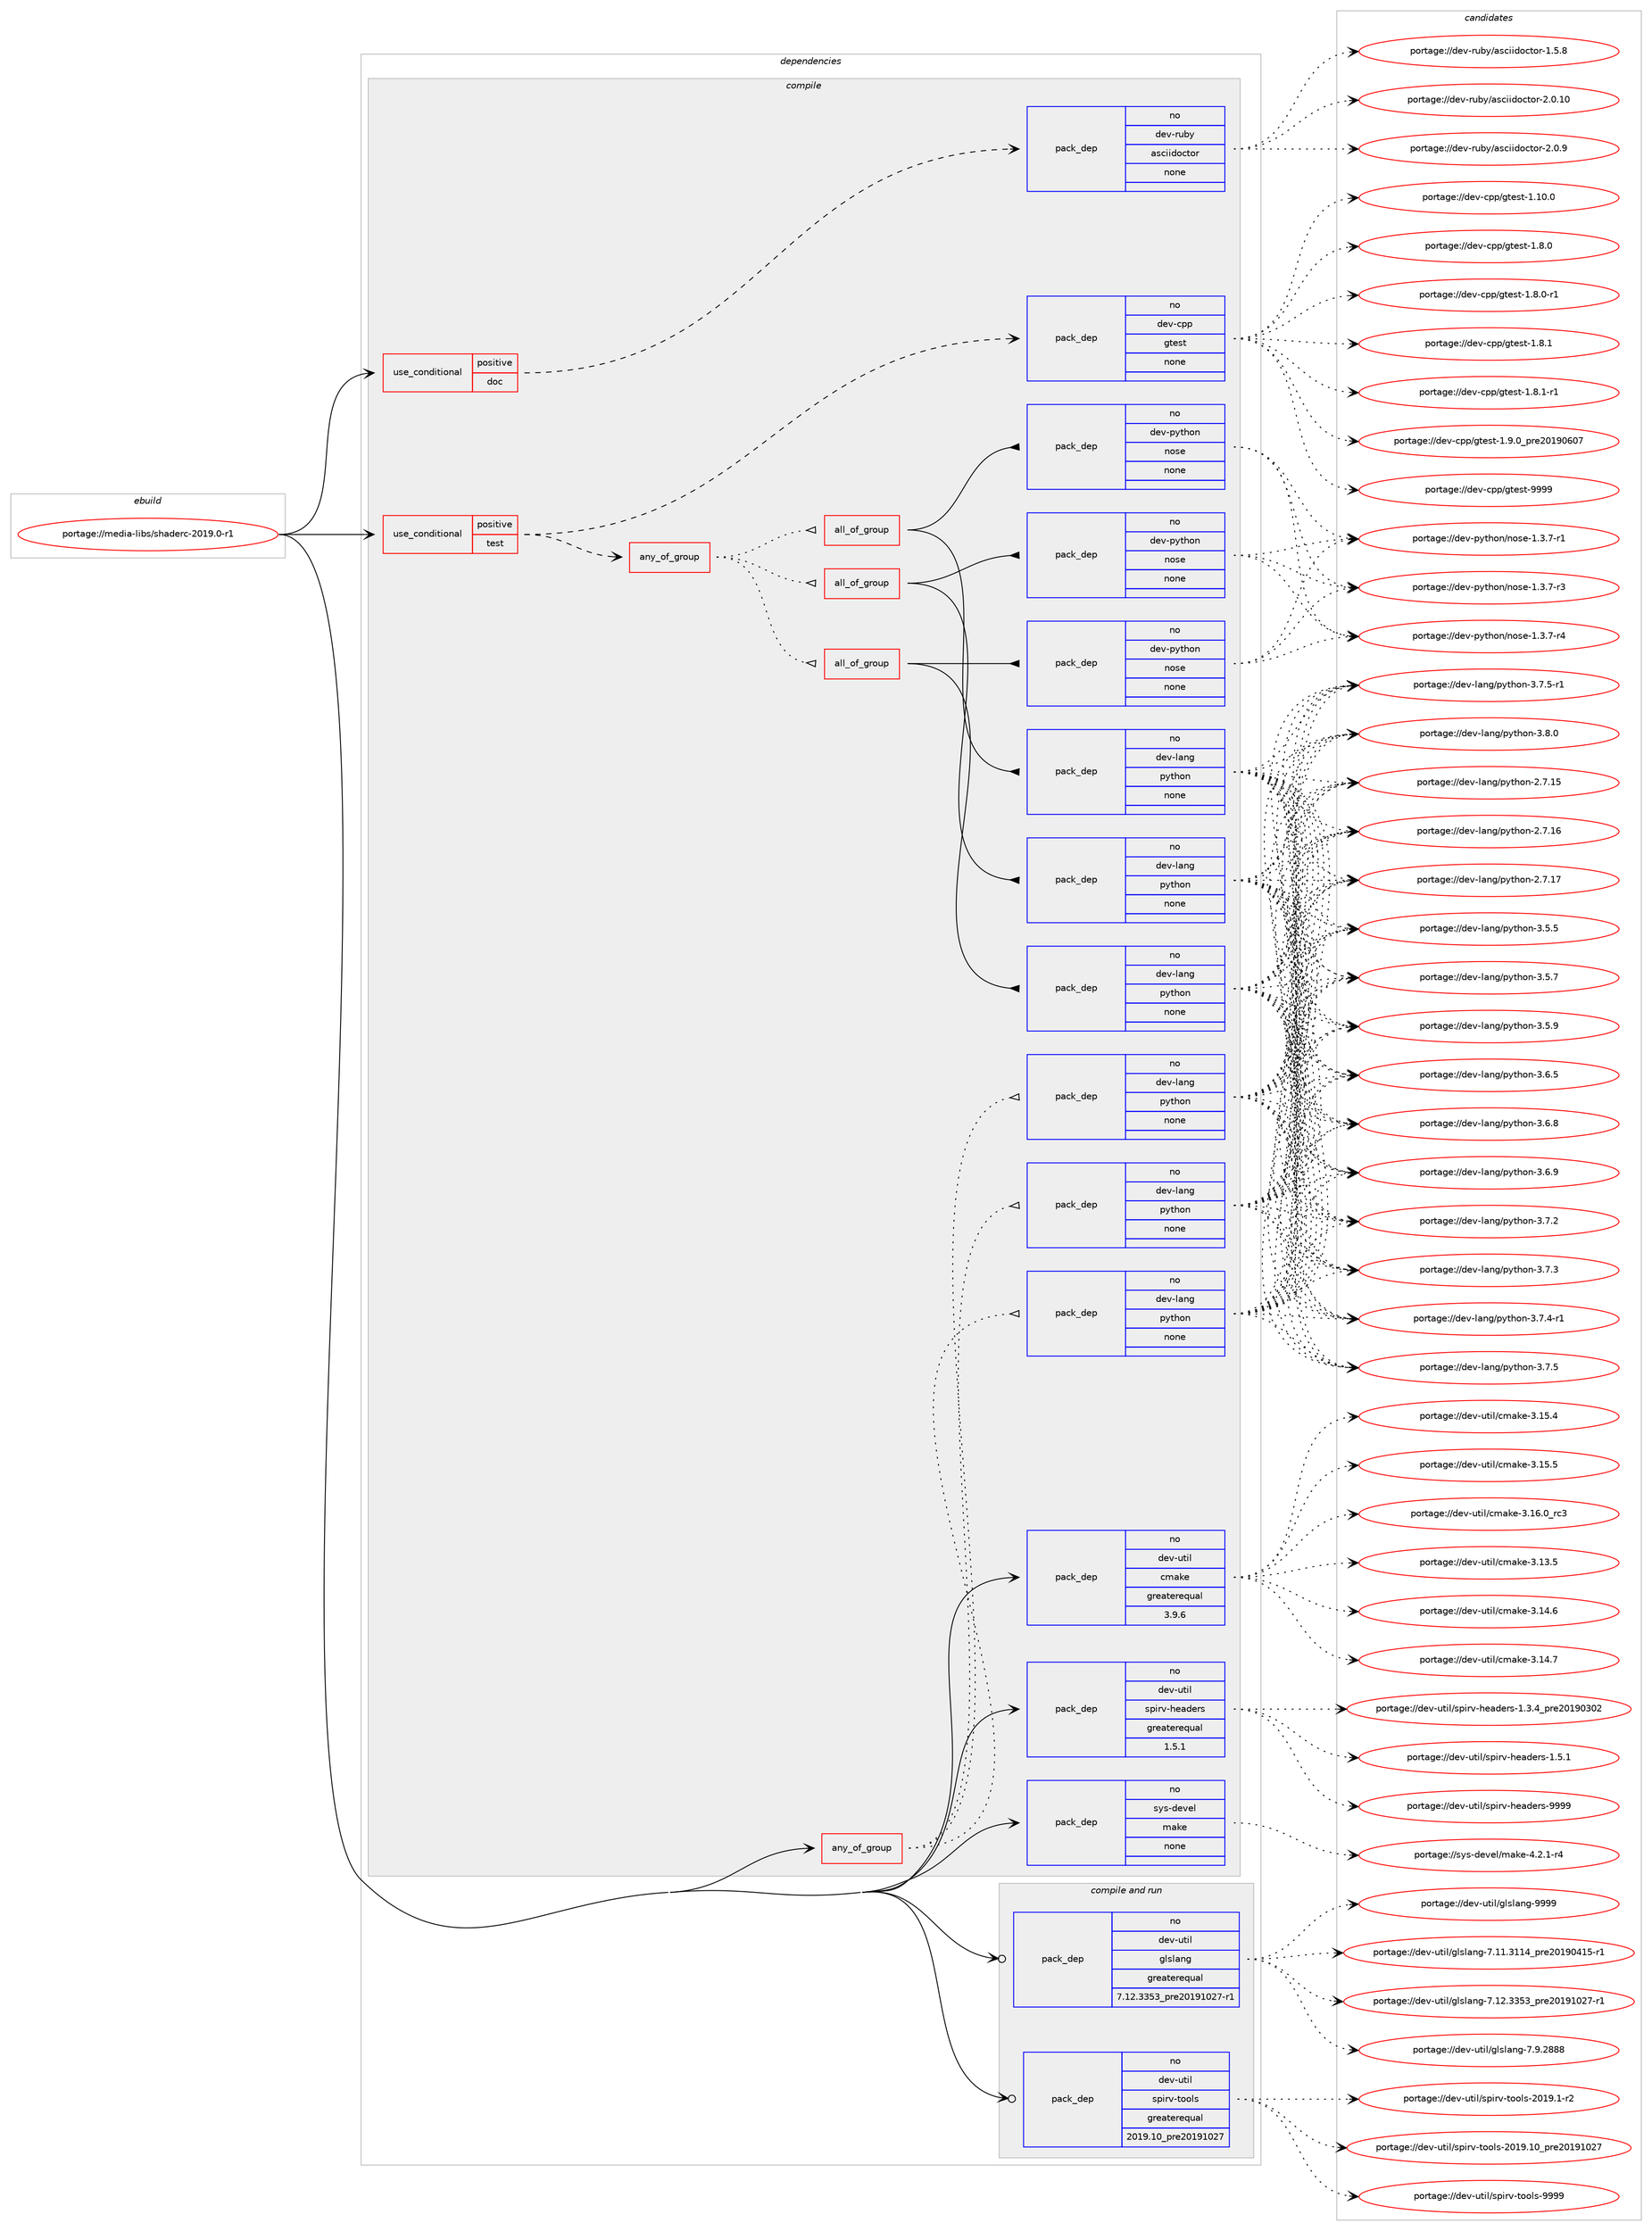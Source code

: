 digraph prolog {

# *************
# Graph options
# *************

newrank=true;
concentrate=true;
compound=true;
graph [rankdir=LR,fontname=Helvetica,fontsize=10,ranksep=1.5];#, ranksep=2.5, nodesep=0.2];
edge  [arrowhead=vee];
node  [fontname=Helvetica,fontsize=10];

# **********
# The ebuild
# **********

subgraph cluster_leftcol {
color=gray;
rank=same;
label=<<i>ebuild</i>>;
id [label="portage://media-libs/shaderc-2019.0-r1", color=red, width=4, href="../media-libs/shaderc-2019.0-r1.svg"];
}

# ****************
# The dependencies
# ****************

subgraph cluster_midcol {
color=gray;
label=<<i>dependencies</i>>;
subgraph cluster_compile {
fillcolor="#eeeeee";
style=filled;
label=<<i>compile</i>>;
subgraph any5201 {
dependency324483 [label=<<TABLE BORDER="0" CELLBORDER="1" CELLSPACING="0" CELLPADDING="4"><TR><TD CELLPADDING="10">any_of_group</TD></TR></TABLE>>, shape=none, color=red];subgraph pack238019 {
dependency324484 [label=<<TABLE BORDER="0" CELLBORDER="1" CELLSPACING="0" CELLPADDING="4" WIDTH="220"><TR><TD ROWSPAN="6" CELLPADDING="30">pack_dep</TD></TR><TR><TD WIDTH="110">no</TD></TR><TR><TD>dev-lang</TD></TR><TR><TD>python</TD></TR><TR><TD>none</TD></TR><TR><TD></TD></TR></TABLE>>, shape=none, color=blue];
}
dependency324483:e -> dependency324484:w [weight=20,style="dotted",arrowhead="oinv"];
subgraph pack238020 {
dependency324485 [label=<<TABLE BORDER="0" CELLBORDER="1" CELLSPACING="0" CELLPADDING="4" WIDTH="220"><TR><TD ROWSPAN="6" CELLPADDING="30">pack_dep</TD></TR><TR><TD WIDTH="110">no</TD></TR><TR><TD>dev-lang</TD></TR><TR><TD>python</TD></TR><TR><TD>none</TD></TR><TR><TD></TD></TR></TABLE>>, shape=none, color=blue];
}
dependency324483:e -> dependency324485:w [weight=20,style="dotted",arrowhead="oinv"];
subgraph pack238021 {
dependency324486 [label=<<TABLE BORDER="0" CELLBORDER="1" CELLSPACING="0" CELLPADDING="4" WIDTH="220"><TR><TD ROWSPAN="6" CELLPADDING="30">pack_dep</TD></TR><TR><TD WIDTH="110">no</TD></TR><TR><TD>dev-lang</TD></TR><TR><TD>python</TD></TR><TR><TD>none</TD></TR><TR><TD></TD></TR></TABLE>>, shape=none, color=blue];
}
dependency324483:e -> dependency324486:w [weight=20,style="dotted",arrowhead="oinv"];
}
id:e -> dependency324483:w [weight=20,style="solid",arrowhead="vee"];
subgraph cond81128 {
dependency324487 [label=<<TABLE BORDER="0" CELLBORDER="1" CELLSPACING="0" CELLPADDING="4"><TR><TD ROWSPAN="3" CELLPADDING="10">use_conditional</TD></TR><TR><TD>positive</TD></TR><TR><TD>doc</TD></TR></TABLE>>, shape=none, color=red];
subgraph pack238022 {
dependency324488 [label=<<TABLE BORDER="0" CELLBORDER="1" CELLSPACING="0" CELLPADDING="4" WIDTH="220"><TR><TD ROWSPAN="6" CELLPADDING="30">pack_dep</TD></TR><TR><TD WIDTH="110">no</TD></TR><TR><TD>dev-ruby</TD></TR><TR><TD>asciidoctor</TD></TR><TR><TD>none</TD></TR><TR><TD></TD></TR></TABLE>>, shape=none, color=blue];
}
dependency324487:e -> dependency324488:w [weight=20,style="dashed",arrowhead="vee"];
}
id:e -> dependency324487:w [weight=20,style="solid",arrowhead="vee"];
subgraph cond81129 {
dependency324489 [label=<<TABLE BORDER="0" CELLBORDER="1" CELLSPACING="0" CELLPADDING="4"><TR><TD ROWSPAN="3" CELLPADDING="10">use_conditional</TD></TR><TR><TD>positive</TD></TR><TR><TD>test</TD></TR></TABLE>>, shape=none, color=red];
subgraph pack238023 {
dependency324490 [label=<<TABLE BORDER="0" CELLBORDER="1" CELLSPACING="0" CELLPADDING="4" WIDTH="220"><TR><TD ROWSPAN="6" CELLPADDING="30">pack_dep</TD></TR><TR><TD WIDTH="110">no</TD></TR><TR><TD>dev-cpp</TD></TR><TR><TD>gtest</TD></TR><TR><TD>none</TD></TR><TR><TD></TD></TR></TABLE>>, shape=none, color=blue];
}
dependency324489:e -> dependency324490:w [weight=20,style="dashed",arrowhead="vee"];
subgraph any5202 {
dependency324491 [label=<<TABLE BORDER="0" CELLBORDER="1" CELLSPACING="0" CELLPADDING="4"><TR><TD CELLPADDING="10">any_of_group</TD></TR></TABLE>>, shape=none, color=red];subgraph all138 {
dependency324492 [label=<<TABLE BORDER="0" CELLBORDER="1" CELLSPACING="0" CELLPADDING="4"><TR><TD CELLPADDING="10">all_of_group</TD></TR></TABLE>>, shape=none, color=red];subgraph pack238024 {
dependency324493 [label=<<TABLE BORDER="0" CELLBORDER="1" CELLSPACING="0" CELLPADDING="4" WIDTH="220"><TR><TD ROWSPAN="6" CELLPADDING="30">pack_dep</TD></TR><TR><TD WIDTH="110">no</TD></TR><TR><TD>dev-lang</TD></TR><TR><TD>python</TD></TR><TR><TD>none</TD></TR><TR><TD></TD></TR></TABLE>>, shape=none, color=blue];
}
dependency324492:e -> dependency324493:w [weight=20,style="solid",arrowhead="inv"];
subgraph pack238025 {
dependency324494 [label=<<TABLE BORDER="0" CELLBORDER="1" CELLSPACING="0" CELLPADDING="4" WIDTH="220"><TR><TD ROWSPAN="6" CELLPADDING="30">pack_dep</TD></TR><TR><TD WIDTH="110">no</TD></TR><TR><TD>dev-python</TD></TR><TR><TD>nose</TD></TR><TR><TD>none</TD></TR><TR><TD></TD></TR></TABLE>>, shape=none, color=blue];
}
dependency324492:e -> dependency324494:w [weight=20,style="solid",arrowhead="inv"];
}
dependency324491:e -> dependency324492:w [weight=20,style="dotted",arrowhead="oinv"];
subgraph all139 {
dependency324495 [label=<<TABLE BORDER="0" CELLBORDER="1" CELLSPACING="0" CELLPADDING="4"><TR><TD CELLPADDING="10">all_of_group</TD></TR></TABLE>>, shape=none, color=red];subgraph pack238026 {
dependency324496 [label=<<TABLE BORDER="0" CELLBORDER="1" CELLSPACING="0" CELLPADDING="4" WIDTH="220"><TR><TD ROWSPAN="6" CELLPADDING="30">pack_dep</TD></TR><TR><TD WIDTH="110">no</TD></TR><TR><TD>dev-lang</TD></TR><TR><TD>python</TD></TR><TR><TD>none</TD></TR><TR><TD></TD></TR></TABLE>>, shape=none, color=blue];
}
dependency324495:e -> dependency324496:w [weight=20,style="solid",arrowhead="inv"];
subgraph pack238027 {
dependency324497 [label=<<TABLE BORDER="0" CELLBORDER="1" CELLSPACING="0" CELLPADDING="4" WIDTH="220"><TR><TD ROWSPAN="6" CELLPADDING="30">pack_dep</TD></TR><TR><TD WIDTH="110">no</TD></TR><TR><TD>dev-python</TD></TR><TR><TD>nose</TD></TR><TR><TD>none</TD></TR><TR><TD></TD></TR></TABLE>>, shape=none, color=blue];
}
dependency324495:e -> dependency324497:w [weight=20,style="solid",arrowhead="inv"];
}
dependency324491:e -> dependency324495:w [weight=20,style="dotted",arrowhead="oinv"];
subgraph all140 {
dependency324498 [label=<<TABLE BORDER="0" CELLBORDER="1" CELLSPACING="0" CELLPADDING="4"><TR><TD CELLPADDING="10">all_of_group</TD></TR></TABLE>>, shape=none, color=red];subgraph pack238028 {
dependency324499 [label=<<TABLE BORDER="0" CELLBORDER="1" CELLSPACING="0" CELLPADDING="4" WIDTH="220"><TR><TD ROWSPAN="6" CELLPADDING="30">pack_dep</TD></TR><TR><TD WIDTH="110">no</TD></TR><TR><TD>dev-lang</TD></TR><TR><TD>python</TD></TR><TR><TD>none</TD></TR><TR><TD></TD></TR></TABLE>>, shape=none, color=blue];
}
dependency324498:e -> dependency324499:w [weight=20,style="solid",arrowhead="inv"];
subgraph pack238029 {
dependency324500 [label=<<TABLE BORDER="0" CELLBORDER="1" CELLSPACING="0" CELLPADDING="4" WIDTH="220"><TR><TD ROWSPAN="6" CELLPADDING="30">pack_dep</TD></TR><TR><TD WIDTH="110">no</TD></TR><TR><TD>dev-python</TD></TR><TR><TD>nose</TD></TR><TR><TD>none</TD></TR><TR><TD></TD></TR></TABLE>>, shape=none, color=blue];
}
dependency324498:e -> dependency324500:w [weight=20,style="solid",arrowhead="inv"];
}
dependency324491:e -> dependency324498:w [weight=20,style="dotted",arrowhead="oinv"];
}
dependency324489:e -> dependency324491:w [weight=20,style="dashed",arrowhead="vee"];
}
id:e -> dependency324489:w [weight=20,style="solid",arrowhead="vee"];
subgraph pack238030 {
dependency324501 [label=<<TABLE BORDER="0" CELLBORDER="1" CELLSPACING="0" CELLPADDING="4" WIDTH="220"><TR><TD ROWSPAN="6" CELLPADDING="30">pack_dep</TD></TR><TR><TD WIDTH="110">no</TD></TR><TR><TD>dev-util</TD></TR><TR><TD>cmake</TD></TR><TR><TD>greaterequal</TD></TR><TR><TD>3.9.6</TD></TR></TABLE>>, shape=none, color=blue];
}
id:e -> dependency324501:w [weight=20,style="solid",arrowhead="vee"];
subgraph pack238031 {
dependency324502 [label=<<TABLE BORDER="0" CELLBORDER="1" CELLSPACING="0" CELLPADDING="4" WIDTH="220"><TR><TD ROWSPAN="6" CELLPADDING="30">pack_dep</TD></TR><TR><TD WIDTH="110">no</TD></TR><TR><TD>dev-util</TD></TR><TR><TD>spirv-headers</TD></TR><TR><TD>greaterequal</TD></TR><TR><TD>1.5.1</TD></TR></TABLE>>, shape=none, color=blue];
}
id:e -> dependency324502:w [weight=20,style="solid",arrowhead="vee"];
subgraph pack238032 {
dependency324503 [label=<<TABLE BORDER="0" CELLBORDER="1" CELLSPACING="0" CELLPADDING="4" WIDTH="220"><TR><TD ROWSPAN="6" CELLPADDING="30">pack_dep</TD></TR><TR><TD WIDTH="110">no</TD></TR><TR><TD>sys-devel</TD></TR><TR><TD>make</TD></TR><TR><TD>none</TD></TR><TR><TD></TD></TR></TABLE>>, shape=none, color=blue];
}
id:e -> dependency324503:w [weight=20,style="solid",arrowhead="vee"];
}
subgraph cluster_compileandrun {
fillcolor="#eeeeee";
style=filled;
label=<<i>compile and run</i>>;
subgraph pack238033 {
dependency324504 [label=<<TABLE BORDER="0" CELLBORDER="1" CELLSPACING="0" CELLPADDING="4" WIDTH="220"><TR><TD ROWSPAN="6" CELLPADDING="30">pack_dep</TD></TR><TR><TD WIDTH="110">no</TD></TR><TR><TD>dev-util</TD></TR><TR><TD>glslang</TD></TR><TR><TD>greaterequal</TD></TR><TR><TD>7.12.3353_pre20191027-r1</TD></TR></TABLE>>, shape=none, color=blue];
}
id:e -> dependency324504:w [weight=20,style="solid",arrowhead="odotvee"];
subgraph pack238034 {
dependency324505 [label=<<TABLE BORDER="0" CELLBORDER="1" CELLSPACING="0" CELLPADDING="4" WIDTH="220"><TR><TD ROWSPAN="6" CELLPADDING="30">pack_dep</TD></TR><TR><TD WIDTH="110">no</TD></TR><TR><TD>dev-util</TD></TR><TR><TD>spirv-tools</TD></TR><TR><TD>greaterequal</TD></TR><TR><TD>2019.10_pre20191027</TD></TR></TABLE>>, shape=none, color=blue];
}
id:e -> dependency324505:w [weight=20,style="solid",arrowhead="odotvee"];
}
subgraph cluster_run {
fillcolor="#eeeeee";
style=filled;
label=<<i>run</i>>;
}
}

# **************
# The candidates
# **************

subgraph cluster_choices {
rank=same;
color=gray;
label=<<i>candidates</i>>;

subgraph choice238019 {
color=black;
nodesep=1;
choiceportage10010111845108971101034711212111610411111045504655464953 [label="portage://dev-lang/python-2.7.15", color=red, width=4,href="../dev-lang/python-2.7.15.svg"];
choiceportage10010111845108971101034711212111610411111045504655464954 [label="portage://dev-lang/python-2.7.16", color=red, width=4,href="../dev-lang/python-2.7.16.svg"];
choiceportage10010111845108971101034711212111610411111045504655464955 [label="portage://dev-lang/python-2.7.17", color=red, width=4,href="../dev-lang/python-2.7.17.svg"];
choiceportage100101118451089711010347112121116104111110455146534653 [label="portage://dev-lang/python-3.5.5", color=red, width=4,href="../dev-lang/python-3.5.5.svg"];
choiceportage100101118451089711010347112121116104111110455146534655 [label="portage://dev-lang/python-3.5.7", color=red, width=4,href="../dev-lang/python-3.5.7.svg"];
choiceportage100101118451089711010347112121116104111110455146534657 [label="portage://dev-lang/python-3.5.9", color=red, width=4,href="../dev-lang/python-3.5.9.svg"];
choiceportage100101118451089711010347112121116104111110455146544653 [label="portage://dev-lang/python-3.6.5", color=red, width=4,href="../dev-lang/python-3.6.5.svg"];
choiceportage100101118451089711010347112121116104111110455146544656 [label="portage://dev-lang/python-3.6.8", color=red, width=4,href="../dev-lang/python-3.6.8.svg"];
choiceportage100101118451089711010347112121116104111110455146544657 [label="portage://dev-lang/python-3.6.9", color=red, width=4,href="../dev-lang/python-3.6.9.svg"];
choiceportage100101118451089711010347112121116104111110455146554650 [label="portage://dev-lang/python-3.7.2", color=red, width=4,href="../dev-lang/python-3.7.2.svg"];
choiceportage100101118451089711010347112121116104111110455146554651 [label="portage://dev-lang/python-3.7.3", color=red, width=4,href="../dev-lang/python-3.7.3.svg"];
choiceportage1001011184510897110103471121211161041111104551465546524511449 [label="portage://dev-lang/python-3.7.4-r1", color=red, width=4,href="../dev-lang/python-3.7.4-r1.svg"];
choiceportage100101118451089711010347112121116104111110455146554653 [label="portage://dev-lang/python-3.7.5", color=red, width=4,href="../dev-lang/python-3.7.5.svg"];
choiceportage1001011184510897110103471121211161041111104551465546534511449 [label="portage://dev-lang/python-3.7.5-r1", color=red, width=4,href="../dev-lang/python-3.7.5-r1.svg"];
choiceportage100101118451089711010347112121116104111110455146564648 [label="portage://dev-lang/python-3.8.0", color=red, width=4,href="../dev-lang/python-3.8.0.svg"];
dependency324484:e -> choiceportage10010111845108971101034711212111610411111045504655464953:w [style=dotted,weight="100"];
dependency324484:e -> choiceportage10010111845108971101034711212111610411111045504655464954:w [style=dotted,weight="100"];
dependency324484:e -> choiceportage10010111845108971101034711212111610411111045504655464955:w [style=dotted,weight="100"];
dependency324484:e -> choiceportage100101118451089711010347112121116104111110455146534653:w [style=dotted,weight="100"];
dependency324484:e -> choiceportage100101118451089711010347112121116104111110455146534655:w [style=dotted,weight="100"];
dependency324484:e -> choiceportage100101118451089711010347112121116104111110455146534657:w [style=dotted,weight="100"];
dependency324484:e -> choiceportage100101118451089711010347112121116104111110455146544653:w [style=dotted,weight="100"];
dependency324484:e -> choiceportage100101118451089711010347112121116104111110455146544656:w [style=dotted,weight="100"];
dependency324484:e -> choiceportage100101118451089711010347112121116104111110455146544657:w [style=dotted,weight="100"];
dependency324484:e -> choiceportage100101118451089711010347112121116104111110455146554650:w [style=dotted,weight="100"];
dependency324484:e -> choiceportage100101118451089711010347112121116104111110455146554651:w [style=dotted,weight="100"];
dependency324484:e -> choiceportage1001011184510897110103471121211161041111104551465546524511449:w [style=dotted,weight="100"];
dependency324484:e -> choiceportage100101118451089711010347112121116104111110455146554653:w [style=dotted,weight="100"];
dependency324484:e -> choiceportage1001011184510897110103471121211161041111104551465546534511449:w [style=dotted,weight="100"];
dependency324484:e -> choiceportage100101118451089711010347112121116104111110455146564648:w [style=dotted,weight="100"];
}
subgraph choice238020 {
color=black;
nodesep=1;
choiceportage10010111845108971101034711212111610411111045504655464953 [label="portage://dev-lang/python-2.7.15", color=red, width=4,href="../dev-lang/python-2.7.15.svg"];
choiceportage10010111845108971101034711212111610411111045504655464954 [label="portage://dev-lang/python-2.7.16", color=red, width=4,href="../dev-lang/python-2.7.16.svg"];
choiceportage10010111845108971101034711212111610411111045504655464955 [label="portage://dev-lang/python-2.7.17", color=red, width=4,href="../dev-lang/python-2.7.17.svg"];
choiceportage100101118451089711010347112121116104111110455146534653 [label="portage://dev-lang/python-3.5.5", color=red, width=4,href="../dev-lang/python-3.5.5.svg"];
choiceportage100101118451089711010347112121116104111110455146534655 [label="portage://dev-lang/python-3.5.7", color=red, width=4,href="../dev-lang/python-3.5.7.svg"];
choiceportage100101118451089711010347112121116104111110455146534657 [label="portage://dev-lang/python-3.5.9", color=red, width=4,href="../dev-lang/python-3.5.9.svg"];
choiceportage100101118451089711010347112121116104111110455146544653 [label="portage://dev-lang/python-3.6.5", color=red, width=4,href="../dev-lang/python-3.6.5.svg"];
choiceportage100101118451089711010347112121116104111110455146544656 [label="portage://dev-lang/python-3.6.8", color=red, width=4,href="../dev-lang/python-3.6.8.svg"];
choiceportage100101118451089711010347112121116104111110455146544657 [label="portage://dev-lang/python-3.6.9", color=red, width=4,href="../dev-lang/python-3.6.9.svg"];
choiceportage100101118451089711010347112121116104111110455146554650 [label="portage://dev-lang/python-3.7.2", color=red, width=4,href="../dev-lang/python-3.7.2.svg"];
choiceportage100101118451089711010347112121116104111110455146554651 [label="portage://dev-lang/python-3.7.3", color=red, width=4,href="../dev-lang/python-3.7.3.svg"];
choiceportage1001011184510897110103471121211161041111104551465546524511449 [label="portage://dev-lang/python-3.7.4-r1", color=red, width=4,href="../dev-lang/python-3.7.4-r1.svg"];
choiceportage100101118451089711010347112121116104111110455146554653 [label="portage://dev-lang/python-3.7.5", color=red, width=4,href="../dev-lang/python-3.7.5.svg"];
choiceportage1001011184510897110103471121211161041111104551465546534511449 [label="portage://dev-lang/python-3.7.5-r1", color=red, width=4,href="../dev-lang/python-3.7.5-r1.svg"];
choiceportage100101118451089711010347112121116104111110455146564648 [label="portage://dev-lang/python-3.8.0", color=red, width=4,href="../dev-lang/python-3.8.0.svg"];
dependency324485:e -> choiceportage10010111845108971101034711212111610411111045504655464953:w [style=dotted,weight="100"];
dependency324485:e -> choiceportage10010111845108971101034711212111610411111045504655464954:w [style=dotted,weight="100"];
dependency324485:e -> choiceportage10010111845108971101034711212111610411111045504655464955:w [style=dotted,weight="100"];
dependency324485:e -> choiceportage100101118451089711010347112121116104111110455146534653:w [style=dotted,weight="100"];
dependency324485:e -> choiceportage100101118451089711010347112121116104111110455146534655:w [style=dotted,weight="100"];
dependency324485:e -> choiceportage100101118451089711010347112121116104111110455146534657:w [style=dotted,weight="100"];
dependency324485:e -> choiceportage100101118451089711010347112121116104111110455146544653:w [style=dotted,weight="100"];
dependency324485:e -> choiceportage100101118451089711010347112121116104111110455146544656:w [style=dotted,weight="100"];
dependency324485:e -> choiceportage100101118451089711010347112121116104111110455146544657:w [style=dotted,weight="100"];
dependency324485:e -> choiceportage100101118451089711010347112121116104111110455146554650:w [style=dotted,weight="100"];
dependency324485:e -> choiceportage100101118451089711010347112121116104111110455146554651:w [style=dotted,weight="100"];
dependency324485:e -> choiceportage1001011184510897110103471121211161041111104551465546524511449:w [style=dotted,weight="100"];
dependency324485:e -> choiceportage100101118451089711010347112121116104111110455146554653:w [style=dotted,weight="100"];
dependency324485:e -> choiceportage1001011184510897110103471121211161041111104551465546534511449:w [style=dotted,weight="100"];
dependency324485:e -> choiceportage100101118451089711010347112121116104111110455146564648:w [style=dotted,weight="100"];
}
subgraph choice238021 {
color=black;
nodesep=1;
choiceportage10010111845108971101034711212111610411111045504655464953 [label="portage://dev-lang/python-2.7.15", color=red, width=4,href="../dev-lang/python-2.7.15.svg"];
choiceportage10010111845108971101034711212111610411111045504655464954 [label="portage://dev-lang/python-2.7.16", color=red, width=4,href="../dev-lang/python-2.7.16.svg"];
choiceportage10010111845108971101034711212111610411111045504655464955 [label="portage://dev-lang/python-2.7.17", color=red, width=4,href="../dev-lang/python-2.7.17.svg"];
choiceportage100101118451089711010347112121116104111110455146534653 [label="portage://dev-lang/python-3.5.5", color=red, width=4,href="../dev-lang/python-3.5.5.svg"];
choiceportage100101118451089711010347112121116104111110455146534655 [label="portage://dev-lang/python-3.5.7", color=red, width=4,href="../dev-lang/python-3.5.7.svg"];
choiceportage100101118451089711010347112121116104111110455146534657 [label="portage://dev-lang/python-3.5.9", color=red, width=4,href="../dev-lang/python-3.5.9.svg"];
choiceportage100101118451089711010347112121116104111110455146544653 [label="portage://dev-lang/python-3.6.5", color=red, width=4,href="../dev-lang/python-3.6.5.svg"];
choiceportage100101118451089711010347112121116104111110455146544656 [label="portage://dev-lang/python-3.6.8", color=red, width=4,href="../dev-lang/python-3.6.8.svg"];
choiceportage100101118451089711010347112121116104111110455146544657 [label="portage://dev-lang/python-3.6.9", color=red, width=4,href="../dev-lang/python-3.6.9.svg"];
choiceportage100101118451089711010347112121116104111110455146554650 [label="portage://dev-lang/python-3.7.2", color=red, width=4,href="../dev-lang/python-3.7.2.svg"];
choiceportage100101118451089711010347112121116104111110455146554651 [label="portage://dev-lang/python-3.7.3", color=red, width=4,href="../dev-lang/python-3.7.3.svg"];
choiceportage1001011184510897110103471121211161041111104551465546524511449 [label="portage://dev-lang/python-3.7.4-r1", color=red, width=4,href="../dev-lang/python-3.7.4-r1.svg"];
choiceportage100101118451089711010347112121116104111110455146554653 [label="portage://dev-lang/python-3.7.5", color=red, width=4,href="../dev-lang/python-3.7.5.svg"];
choiceportage1001011184510897110103471121211161041111104551465546534511449 [label="portage://dev-lang/python-3.7.5-r1", color=red, width=4,href="../dev-lang/python-3.7.5-r1.svg"];
choiceportage100101118451089711010347112121116104111110455146564648 [label="portage://dev-lang/python-3.8.0", color=red, width=4,href="../dev-lang/python-3.8.0.svg"];
dependency324486:e -> choiceportage10010111845108971101034711212111610411111045504655464953:w [style=dotted,weight="100"];
dependency324486:e -> choiceportage10010111845108971101034711212111610411111045504655464954:w [style=dotted,weight="100"];
dependency324486:e -> choiceportage10010111845108971101034711212111610411111045504655464955:w [style=dotted,weight="100"];
dependency324486:e -> choiceportage100101118451089711010347112121116104111110455146534653:w [style=dotted,weight="100"];
dependency324486:e -> choiceportage100101118451089711010347112121116104111110455146534655:w [style=dotted,weight="100"];
dependency324486:e -> choiceportage100101118451089711010347112121116104111110455146534657:w [style=dotted,weight="100"];
dependency324486:e -> choiceportage100101118451089711010347112121116104111110455146544653:w [style=dotted,weight="100"];
dependency324486:e -> choiceportage100101118451089711010347112121116104111110455146544656:w [style=dotted,weight="100"];
dependency324486:e -> choiceportage100101118451089711010347112121116104111110455146544657:w [style=dotted,weight="100"];
dependency324486:e -> choiceportage100101118451089711010347112121116104111110455146554650:w [style=dotted,weight="100"];
dependency324486:e -> choiceportage100101118451089711010347112121116104111110455146554651:w [style=dotted,weight="100"];
dependency324486:e -> choiceportage1001011184510897110103471121211161041111104551465546524511449:w [style=dotted,weight="100"];
dependency324486:e -> choiceportage100101118451089711010347112121116104111110455146554653:w [style=dotted,weight="100"];
dependency324486:e -> choiceportage1001011184510897110103471121211161041111104551465546534511449:w [style=dotted,weight="100"];
dependency324486:e -> choiceportage100101118451089711010347112121116104111110455146564648:w [style=dotted,weight="100"];
}
subgraph choice238022 {
color=black;
nodesep=1;
choiceportage100101118451141179812147971159910510510011199116111114454946534656 [label="portage://dev-ruby/asciidoctor-1.5.8", color=red, width=4,href="../dev-ruby/asciidoctor-1.5.8.svg"];
choiceportage10010111845114117981214797115991051051001119911611111445504648464948 [label="portage://dev-ruby/asciidoctor-2.0.10", color=red, width=4,href="../dev-ruby/asciidoctor-2.0.10.svg"];
choiceportage100101118451141179812147971159910510510011199116111114455046484657 [label="portage://dev-ruby/asciidoctor-2.0.9", color=red, width=4,href="../dev-ruby/asciidoctor-2.0.9.svg"];
dependency324488:e -> choiceportage100101118451141179812147971159910510510011199116111114454946534656:w [style=dotted,weight="100"];
dependency324488:e -> choiceportage10010111845114117981214797115991051051001119911611111445504648464948:w [style=dotted,weight="100"];
dependency324488:e -> choiceportage100101118451141179812147971159910510510011199116111114455046484657:w [style=dotted,weight="100"];
}
subgraph choice238023 {
color=black;
nodesep=1;
choiceportage10010111845991121124710311610111511645494649484648 [label="portage://dev-cpp/gtest-1.10.0", color=red, width=4,href="../dev-cpp/gtest-1.10.0.svg"];
choiceportage100101118459911211247103116101115116454946564648 [label="portage://dev-cpp/gtest-1.8.0", color=red, width=4,href="../dev-cpp/gtest-1.8.0.svg"];
choiceportage1001011184599112112471031161011151164549465646484511449 [label="portage://dev-cpp/gtest-1.8.0-r1", color=red, width=4,href="../dev-cpp/gtest-1.8.0-r1.svg"];
choiceportage100101118459911211247103116101115116454946564649 [label="portage://dev-cpp/gtest-1.8.1", color=red, width=4,href="../dev-cpp/gtest-1.8.1.svg"];
choiceportage1001011184599112112471031161011151164549465646494511449 [label="portage://dev-cpp/gtest-1.8.1-r1", color=red, width=4,href="../dev-cpp/gtest-1.8.1-r1.svg"];
choiceportage100101118459911211247103116101115116454946574648951121141015048495748544855 [label="portage://dev-cpp/gtest-1.9.0_pre20190607", color=red, width=4,href="../dev-cpp/gtest-1.9.0_pre20190607.svg"];
choiceportage1001011184599112112471031161011151164557575757 [label="portage://dev-cpp/gtest-9999", color=red, width=4,href="../dev-cpp/gtest-9999.svg"];
dependency324490:e -> choiceportage10010111845991121124710311610111511645494649484648:w [style=dotted,weight="100"];
dependency324490:e -> choiceportage100101118459911211247103116101115116454946564648:w [style=dotted,weight="100"];
dependency324490:e -> choiceportage1001011184599112112471031161011151164549465646484511449:w [style=dotted,weight="100"];
dependency324490:e -> choiceportage100101118459911211247103116101115116454946564649:w [style=dotted,weight="100"];
dependency324490:e -> choiceportage1001011184599112112471031161011151164549465646494511449:w [style=dotted,weight="100"];
dependency324490:e -> choiceportage100101118459911211247103116101115116454946574648951121141015048495748544855:w [style=dotted,weight="100"];
dependency324490:e -> choiceportage1001011184599112112471031161011151164557575757:w [style=dotted,weight="100"];
}
subgraph choice238024 {
color=black;
nodesep=1;
choiceportage10010111845108971101034711212111610411111045504655464953 [label="portage://dev-lang/python-2.7.15", color=red, width=4,href="../dev-lang/python-2.7.15.svg"];
choiceportage10010111845108971101034711212111610411111045504655464954 [label="portage://dev-lang/python-2.7.16", color=red, width=4,href="../dev-lang/python-2.7.16.svg"];
choiceportage10010111845108971101034711212111610411111045504655464955 [label="portage://dev-lang/python-2.7.17", color=red, width=4,href="../dev-lang/python-2.7.17.svg"];
choiceportage100101118451089711010347112121116104111110455146534653 [label="portage://dev-lang/python-3.5.5", color=red, width=4,href="../dev-lang/python-3.5.5.svg"];
choiceportage100101118451089711010347112121116104111110455146534655 [label="portage://dev-lang/python-3.5.7", color=red, width=4,href="../dev-lang/python-3.5.7.svg"];
choiceportage100101118451089711010347112121116104111110455146534657 [label="portage://dev-lang/python-3.5.9", color=red, width=4,href="../dev-lang/python-3.5.9.svg"];
choiceportage100101118451089711010347112121116104111110455146544653 [label="portage://dev-lang/python-3.6.5", color=red, width=4,href="../dev-lang/python-3.6.5.svg"];
choiceportage100101118451089711010347112121116104111110455146544656 [label="portage://dev-lang/python-3.6.8", color=red, width=4,href="../dev-lang/python-3.6.8.svg"];
choiceportage100101118451089711010347112121116104111110455146544657 [label="portage://dev-lang/python-3.6.9", color=red, width=4,href="../dev-lang/python-3.6.9.svg"];
choiceportage100101118451089711010347112121116104111110455146554650 [label="portage://dev-lang/python-3.7.2", color=red, width=4,href="../dev-lang/python-3.7.2.svg"];
choiceportage100101118451089711010347112121116104111110455146554651 [label="portage://dev-lang/python-3.7.3", color=red, width=4,href="../dev-lang/python-3.7.3.svg"];
choiceportage1001011184510897110103471121211161041111104551465546524511449 [label="portage://dev-lang/python-3.7.4-r1", color=red, width=4,href="../dev-lang/python-3.7.4-r1.svg"];
choiceportage100101118451089711010347112121116104111110455146554653 [label="portage://dev-lang/python-3.7.5", color=red, width=4,href="../dev-lang/python-3.7.5.svg"];
choiceportage1001011184510897110103471121211161041111104551465546534511449 [label="portage://dev-lang/python-3.7.5-r1", color=red, width=4,href="../dev-lang/python-3.7.5-r1.svg"];
choiceportage100101118451089711010347112121116104111110455146564648 [label="portage://dev-lang/python-3.8.0", color=red, width=4,href="../dev-lang/python-3.8.0.svg"];
dependency324493:e -> choiceportage10010111845108971101034711212111610411111045504655464953:w [style=dotted,weight="100"];
dependency324493:e -> choiceportage10010111845108971101034711212111610411111045504655464954:w [style=dotted,weight="100"];
dependency324493:e -> choiceportage10010111845108971101034711212111610411111045504655464955:w [style=dotted,weight="100"];
dependency324493:e -> choiceportage100101118451089711010347112121116104111110455146534653:w [style=dotted,weight="100"];
dependency324493:e -> choiceportage100101118451089711010347112121116104111110455146534655:w [style=dotted,weight="100"];
dependency324493:e -> choiceportage100101118451089711010347112121116104111110455146534657:w [style=dotted,weight="100"];
dependency324493:e -> choiceportage100101118451089711010347112121116104111110455146544653:w [style=dotted,weight="100"];
dependency324493:e -> choiceportage100101118451089711010347112121116104111110455146544656:w [style=dotted,weight="100"];
dependency324493:e -> choiceportage100101118451089711010347112121116104111110455146544657:w [style=dotted,weight="100"];
dependency324493:e -> choiceportage100101118451089711010347112121116104111110455146554650:w [style=dotted,weight="100"];
dependency324493:e -> choiceportage100101118451089711010347112121116104111110455146554651:w [style=dotted,weight="100"];
dependency324493:e -> choiceportage1001011184510897110103471121211161041111104551465546524511449:w [style=dotted,weight="100"];
dependency324493:e -> choiceportage100101118451089711010347112121116104111110455146554653:w [style=dotted,weight="100"];
dependency324493:e -> choiceportage1001011184510897110103471121211161041111104551465546534511449:w [style=dotted,weight="100"];
dependency324493:e -> choiceportage100101118451089711010347112121116104111110455146564648:w [style=dotted,weight="100"];
}
subgraph choice238025 {
color=black;
nodesep=1;
choiceportage10010111845112121116104111110471101111151014549465146554511449 [label="portage://dev-python/nose-1.3.7-r1", color=red, width=4,href="../dev-python/nose-1.3.7-r1.svg"];
choiceportage10010111845112121116104111110471101111151014549465146554511451 [label="portage://dev-python/nose-1.3.7-r3", color=red, width=4,href="../dev-python/nose-1.3.7-r3.svg"];
choiceportage10010111845112121116104111110471101111151014549465146554511452 [label="portage://dev-python/nose-1.3.7-r4", color=red, width=4,href="../dev-python/nose-1.3.7-r4.svg"];
dependency324494:e -> choiceportage10010111845112121116104111110471101111151014549465146554511449:w [style=dotted,weight="100"];
dependency324494:e -> choiceportage10010111845112121116104111110471101111151014549465146554511451:w [style=dotted,weight="100"];
dependency324494:e -> choiceportage10010111845112121116104111110471101111151014549465146554511452:w [style=dotted,weight="100"];
}
subgraph choice238026 {
color=black;
nodesep=1;
choiceportage10010111845108971101034711212111610411111045504655464953 [label="portage://dev-lang/python-2.7.15", color=red, width=4,href="../dev-lang/python-2.7.15.svg"];
choiceportage10010111845108971101034711212111610411111045504655464954 [label="portage://dev-lang/python-2.7.16", color=red, width=4,href="../dev-lang/python-2.7.16.svg"];
choiceportage10010111845108971101034711212111610411111045504655464955 [label="portage://dev-lang/python-2.7.17", color=red, width=4,href="../dev-lang/python-2.7.17.svg"];
choiceportage100101118451089711010347112121116104111110455146534653 [label="portage://dev-lang/python-3.5.5", color=red, width=4,href="../dev-lang/python-3.5.5.svg"];
choiceportage100101118451089711010347112121116104111110455146534655 [label="portage://dev-lang/python-3.5.7", color=red, width=4,href="../dev-lang/python-3.5.7.svg"];
choiceportage100101118451089711010347112121116104111110455146534657 [label="portage://dev-lang/python-3.5.9", color=red, width=4,href="../dev-lang/python-3.5.9.svg"];
choiceportage100101118451089711010347112121116104111110455146544653 [label="portage://dev-lang/python-3.6.5", color=red, width=4,href="../dev-lang/python-3.6.5.svg"];
choiceportage100101118451089711010347112121116104111110455146544656 [label="portage://dev-lang/python-3.6.8", color=red, width=4,href="../dev-lang/python-3.6.8.svg"];
choiceportage100101118451089711010347112121116104111110455146544657 [label="portage://dev-lang/python-3.6.9", color=red, width=4,href="../dev-lang/python-3.6.9.svg"];
choiceportage100101118451089711010347112121116104111110455146554650 [label="portage://dev-lang/python-3.7.2", color=red, width=4,href="../dev-lang/python-3.7.2.svg"];
choiceportage100101118451089711010347112121116104111110455146554651 [label="portage://dev-lang/python-3.7.3", color=red, width=4,href="../dev-lang/python-3.7.3.svg"];
choiceportage1001011184510897110103471121211161041111104551465546524511449 [label="portage://dev-lang/python-3.7.4-r1", color=red, width=4,href="../dev-lang/python-3.7.4-r1.svg"];
choiceportage100101118451089711010347112121116104111110455146554653 [label="portage://dev-lang/python-3.7.5", color=red, width=4,href="../dev-lang/python-3.7.5.svg"];
choiceportage1001011184510897110103471121211161041111104551465546534511449 [label="portage://dev-lang/python-3.7.5-r1", color=red, width=4,href="../dev-lang/python-3.7.5-r1.svg"];
choiceportage100101118451089711010347112121116104111110455146564648 [label="portage://dev-lang/python-3.8.0", color=red, width=4,href="../dev-lang/python-3.8.0.svg"];
dependency324496:e -> choiceportage10010111845108971101034711212111610411111045504655464953:w [style=dotted,weight="100"];
dependency324496:e -> choiceportage10010111845108971101034711212111610411111045504655464954:w [style=dotted,weight="100"];
dependency324496:e -> choiceportage10010111845108971101034711212111610411111045504655464955:w [style=dotted,weight="100"];
dependency324496:e -> choiceportage100101118451089711010347112121116104111110455146534653:w [style=dotted,weight="100"];
dependency324496:e -> choiceportage100101118451089711010347112121116104111110455146534655:w [style=dotted,weight="100"];
dependency324496:e -> choiceportage100101118451089711010347112121116104111110455146534657:w [style=dotted,weight="100"];
dependency324496:e -> choiceportage100101118451089711010347112121116104111110455146544653:w [style=dotted,weight="100"];
dependency324496:e -> choiceportage100101118451089711010347112121116104111110455146544656:w [style=dotted,weight="100"];
dependency324496:e -> choiceportage100101118451089711010347112121116104111110455146544657:w [style=dotted,weight="100"];
dependency324496:e -> choiceportage100101118451089711010347112121116104111110455146554650:w [style=dotted,weight="100"];
dependency324496:e -> choiceportage100101118451089711010347112121116104111110455146554651:w [style=dotted,weight="100"];
dependency324496:e -> choiceportage1001011184510897110103471121211161041111104551465546524511449:w [style=dotted,weight="100"];
dependency324496:e -> choiceportage100101118451089711010347112121116104111110455146554653:w [style=dotted,weight="100"];
dependency324496:e -> choiceportage1001011184510897110103471121211161041111104551465546534511449:w [style=dotted,weight="100"];
dependency324496:e -> choiceportage100101118451089711010347112121116104111110455146564648:w [style=dotted,weight="100"];
}
subgraph choice238027 {
color=black;
nodesep=1;
choiceportage10010111845112121116104111110471101111151014549465146554511449 [label="portage://dev-python/nose-1.3.7-r1", color=red, width=4,href="../dev-python/nose-1.3.7-r1.svg"];
choiceportage10010111845112121116104111110471101111151014549465146554511451 [label="portage://dev-python/nose-1.3.7-r3", color=red, width=4,href="../dev-python/nose-1.3.7-r3.svg"];
choiceportage10010111845112121116104111110471101111151014549465146554511452 [label="portage://dev-python/nose-1.3.7-r4", color=red, width=4,href="../dev-python/nose-1.3.7-r4.svg"];
dependency324497:e -> choiceportage10010111845112121116104111110471101111151014549465146554511449:w [style=dotted,weight="100"];
dependency324497:e -> choiceportage10010111845112121116104111110471101111151014549465146554511451:w [style=dotted,weight="100"];
dependency324497:e -> choiceportage10010111845112121116104111110471101111151014549465146554511452:w [style=dotted,weight="100"];
}
subgraph choice238028 {
color=black;
nodesep=1;
choiceportage10010111845108971101034711212111610411111045504655464953 [label="portage://dev-lang/python-2.7.15", color=red, width=4,href="../dev-lang/python-2.7.15.svg"];
choiceportage10010111845108971101034711212111610411111045504655464954 [label="portage://dev-lang/python-2.7.16", color=red, width=4,href="../dev-lang/python-2.7.16.svg"];
choiceportage10010111845108971101034711212111610411111045504655464955 [label="portage://dev-lang/python-2.7.17", color=red, width=4,href="../dev-lang/python-2.7.17.svg"];
choiceportage100101118451089711010347112121116104111110455146534653 [label="portage://dev-lang/python-3.5.5", color=red, width=4,href="../dev-lang/python-3.5.5.svg"];
choiceportage100101118451089711010347112121116104111110455146534655 [label="portage://dev-lang/python-3.5.7", color=red, width=4,href="../dev-lang/python-3.5.7.svg"];
choiceportage100101118451089711010347112121116104111110455146534657 [label="portage://dev-lang/python-3.5.9", color=red, width=4,href="../dev-lang/python-3.5.9.svg"];
choiceportage100101118451089711010347112121116104111110455146544653 [label="portage://dev-lang/python-3.6.5", color=red, width=4,href="../dev-lang/python-3.6.5.svg"];
choiceportage100101118451089711010347112121116104111110455146544656 [label="portage://dev-lang/python-3.6.8", color=red, width=4,href="../dev-lang/python-3.6.8.svg"];
choiceportage100101118451089711010347112121116104111110455146544657 [label="portage://dev-lang/python-3.6.9", color=red, width=4,href="../dev-lang/python-3.6.9.svg"];
choiceportage100101118451089711010347112121116104111110455146554650 [label="portage://dev-lang/python-3.7.2", color=red, width=4,href="../dev-lang/python-3.7.2.svg"];
choiceportage100101118451089711010347112121116104111110455146554651 [label="portage://dev-lang/python-3.7.3", color=red, width=4,href="../dev-lang/python-3.7.3.svg"];
choiceportage1001011184510897110103471121211161041111104551465546524511449 [label="portage://dev-lang/python-3.7.4-r1", color=red, width=4,href="../dev-lang/python-3.7.4-r1.svg"];
choiceportage100101118451089711010347112121116104111110455146554653 [label="portage://dev-lang/python-3.7.5", color=red, width=4,href="../dev-lang/python-3.7.5.svg"];
choiceportage1001011184510897110103471121211161041111104551465546534511449 [label="portage://dev-lang/python-3.7.5-r1", color=red, width=4,href="../dev-lang/python-3.7.5-r1.svg"];
choiceportage100101118451089711010347112121116104111110455146564648 [label="portage://dev-lang/python-3.8.0", color=red, width=4,href="../dev-lang/python-3.8.0.svg"];
dependency324499:e -> choiceportage10010111845108971101034711212111610411111045504655464953:w [style=dotted,weight="100"];
dependency324499:e -> choiceportage10010111845108971101034711212111610411111045504655464954:w [style=dotted,weight="100"];
dependency324499:e -> choiceportage10010111845108971101034711212111610411111045504655464955:w [style=dotted,weight="100"];
dependency324499:e -> choiceportage100101118451089711010347112121116104111110455146534653:w [style=dotted,weight="100"];
dependency324499:e -> choiceportage100101118451089711010347112121116104111110455146534655:w [style=dotted,weight="100"];
dependency324499:e -> choiceportage100101118451089711010347112121116104111110455146534657:w [style=dotted,weight="100"];
dependency324499:e -> choiceportage100101118451089711010347112121116104111110455146544653:w [style=dotted,weight="100"];
dependency324499:e -> choiceportage100101118451089711010347112121116104111110455146544656:w [style=dotted,weight="100"];
dependency324499:e -> choiceportage100101118451089711010347112121116104111110455146544657:w [style=dotted,weight="100"];
dependency324499:e -> choiceportage100101118451089711010347112121116104111110455146554650:w [style=dotted,weight="100"];
dependency324499:e -> choiceportage100101118451089711010347112121116104111110455146554651:w [style=dotted,weight="100"];
dependency324499:e -> choiceportage1001011184510897110103471121211161041111104551465546524511449:w [style=dotted,weight="100"];
dependency324499:e -> choiceportage100101118451089711010347112121116104111110455146554653:w [style=dotted,weight="100"];
dependency324499:e -> choiceportage1001011184510897110103471121211161041111104551465546534511449:w [style=dotted,weight="100"];
dependency324499:e -> choiceportage100101118451089711010347112121116104111110455146564648:w [style=dotted,weight="100"];
}
subgraph choice238029 {
color=black;
nodesep=1;
choiceportage10010111845112121116104111110471101111151014549465146554511449 [label="portage://dev-python/nose-1.3.7-r1", color=red, width=4,href="../dev-python/nose-1.3.7-r1.svg"];
choiceportage10010111845112121116104111110471101111151014549465146554511451 [label="portage://dev-python/nose-1.3.7-r3", color=red, width=4,href="../dev-python/nose-1.3.7-r3.svg"];
choiceportage10010111845112121116104111110471101111151014549465146554511452 [label="portage://dev-python/nose-1.3.7-r4", color=red, width=4,href="../dev-python/nose-1.3.7-r4.svg"];
dependency324500:e -> choiceportage10010111845112121116104111110471101111151014549465146554511449:w [style=dotted,weight="100"];
dependency324500:e -> choiceportage10010111845112121116104111110471101111151014549465146554511451:w [style=dotted,weight="100"];
dependency324500:e -> choiceportage10010111845112121116104111110471101111151014549465146554511452:w [style=dotted,weight="100"];
}
subgraph choice238030 {
color=black;
nodesep=1;
choiceportage1001011184511711610510847991099710710145514649514653 [label="portage://dev-util/cmake-3.13.5", color=red, width=4,href="../dev-util/cmake-3.13.5.svg"];
choiceportage1001011184511711610510847991099710710145514649524654 [label="portage://dev-util/cmake-3.14.6", color=red, width=4,href="../dev-util/cmake-3.14.6.svg"];
choiceportage1001011184511711610510847991099710710145514649524655 [label="portage://dev-util/cmake-3.14.7", color=red, width=4,href="../dev-util/cmake-3.14.7.svg"];
choiceportage1001011184511711610510847991099710710145514649534652 [label="portage://dev-util/cmake-3.15.4", color=red, width=4,href="../dev-util/cmake-3.15.4.svg"];
choiceportage1001011184511711610510847991099710710145514649534653 [label="portage://dev-util/cmake-3.15.5", color=red, width=4,href="../dev-util/cmake-3.15.5.svg"];
choiceportage1001011184511711610510847991099710710145514649544648951149951 [label="portage://dev-util/cmake-3.16.0_rc3", color=red, width=4,href="../dev-util/cmake-3.16.0_rc3.svg"];
dependency324501:e -> choiceportage1001011184511711610510847991099710710145514649514653:w [style=dotted,weight="100"];
dependency324501:e -> choiceportage1001011184511711610510847991099710710145514649524654:w [style=dotted,weight="100"];
dependency324501:e -> choiceportage1001011184511711610510847991099710710145514649524655:w [style=dotted,weight="100"];
dependency324501:e -> choiceportage1001011184511711610510847991099710710145514649534652:w [style=dotted,weight="100"];
dependency324501:e -> choiceportage1001011184511711610510847991099710710145514649534653:w [style=dotted,weight="100"];
dependency324501:e -> choiceportage1001011184511711610510847991099710710145514649544648951149951:w [style=dotted,weight="100"];
}
subgraph choice238031 {
color=black;
nodesep=1;
choiceportage10010111845117116105108471151121051141184510410197100101114115454946514652951121141015048495748514850 [label="portage://dev-util/spirv-headers-1.3.4_pre20190302", color=red, width=4,href="../dev-util/spirv-headers-1.3.4_pre20190302.svg"];
choiceportage10010111845117116105108471151121051141184510410197100101114115454946534649 [label="portage://dev-util/spirv-headers-1.5.1", color=red, width=4,href="../dev-util/spirv-headers-1.5.1.svg"];
choiceportage100101118451171161051084711511210511411845104101971001011141154557575757 [label="portage://dev-util/spirv-headers-9999", color=red, width=4,href="../dev-util/spirv-headers-9999.svg"];
dependency324502:e -> choiceportage10010111845117116105108471151121051141184510410197100101114115454946514652951121141015048495748514850:w [style=dotted,weight="100"];
dependency324502:e -> choiceportage10010111845117116105108471151121051141184510410197100101114115454946534649:w [style=dotted,weight="100"];
dependency324502:e -> choiceportage100101118451171161051084711511210511411845104101971001011141154557575757:w [style=dotted,weight="100"];
}
subgraph choice238032 {
color=black;
nodesep=1;
choiceportage1151211154510010111810110847109971071014552465046494511452 [label="portage://sys-devel/make-4.2.1-r4", color=red, width=4,href="../sys-devel/make-4.2.1-r4.svg"];
dependency324503:e -> choiceportage1151211154510010111810110847109971071014552465046494511452:w [style=dotted,weight="100"];
}
subgraph choice238033 {
color=black;
nodesep=1;
choiceportage100101118451171161051084710310811510897110103455546494946514949529511211410150484957485249534511449 [label="portage://dev-util/glslang-7.11.3114_pre20190415-r1", color=red, width=4,href="../dev-util/glslang-7.11.3114_pre20190415-r1.svg"];
choiceportage100101118451171161051084710310811510897110103455546495046515153519511211410150484957494850554511449 [label="portage://dev-util/glslang-7.12.3353_pre20191027-r1", color=red, width=4,href="../dev-util/glslang-7.12.3353_pre20191027-r1.svg"];
choiceportage100101118451171161051084710310811510897110103455546574650565656 [label="portage://dev-util/glslang-7.9.2888", color=red, width=4,href="../dev-util/glslang-7.9.2888.svg"];
choiceportage1001011184511711610510847103108115108971101034557575757 [label="portage://dev-util/glslang-9999", color=red, width=4,href="../dev-util/glslang-9999.svg"];
dependency324504:e -> choiceportage100101118451171161051084710310811510897110103455546494946514949529511211410150484957485249534511449:w [style=dotted,weight="100"];
dependency324504:e -> choiceportage100101118451171161051084710310811510897110103455546495046515153519511211410150484957494850554511449:w [style=dotted,weight="100"];
dependency324504:e -> choiceportage100101118451171161051084710310811510897110103455546574650565656:w [style=dotted,weight="100"];
dependency324504:e -> choiceportage1001011184511711610510847103108115108971101034557575757:w [style=dotted,weight="100"];
}
subgraph choice238034 {
color=black;
nodesep=1;
choiceportage100101118451171161051084711511210511411845116111111108115455048495746494511450 [label="portage://dev-util/spirv-tools-2019.1-r2", color=red, width=4,href="../dev-util/spirv-tools-2019.1-r2.svg"];
choiceportage1001011184511711610510847115112105114118451161111111081154550484957464948951121141015048495749485055 [label="portage://dev-util/spirv-tools-2019.10_pre20191027", color=red, width=4,href="../dev-util/spirv-tools-2019.10_pre20191027.svg"];
choiceportage1001011184511711610510847115112105114118451161111111081154557575757 [label="portage://dev-util/spirv-tools-9999", color=red, width=4,href="../dev-util/spirv-tools-9999.svg"];
dependency324505:e -> choiceportage100101118451171161051084711511210511411845116111111108115455048495746494511450:w [style=dotted,weight="100"];
dependency324505:e -> choiceportage1001011184511711610510847115112105114118451161111111081154550484957464948951121141015048495749485055:w [style=dotted,weight="100"];
dependency324505:e -> choiceportage1001011184511711610510847115112105114118451161111111081154557575757:w [style=dotted,weight="100"];
}
}

}
